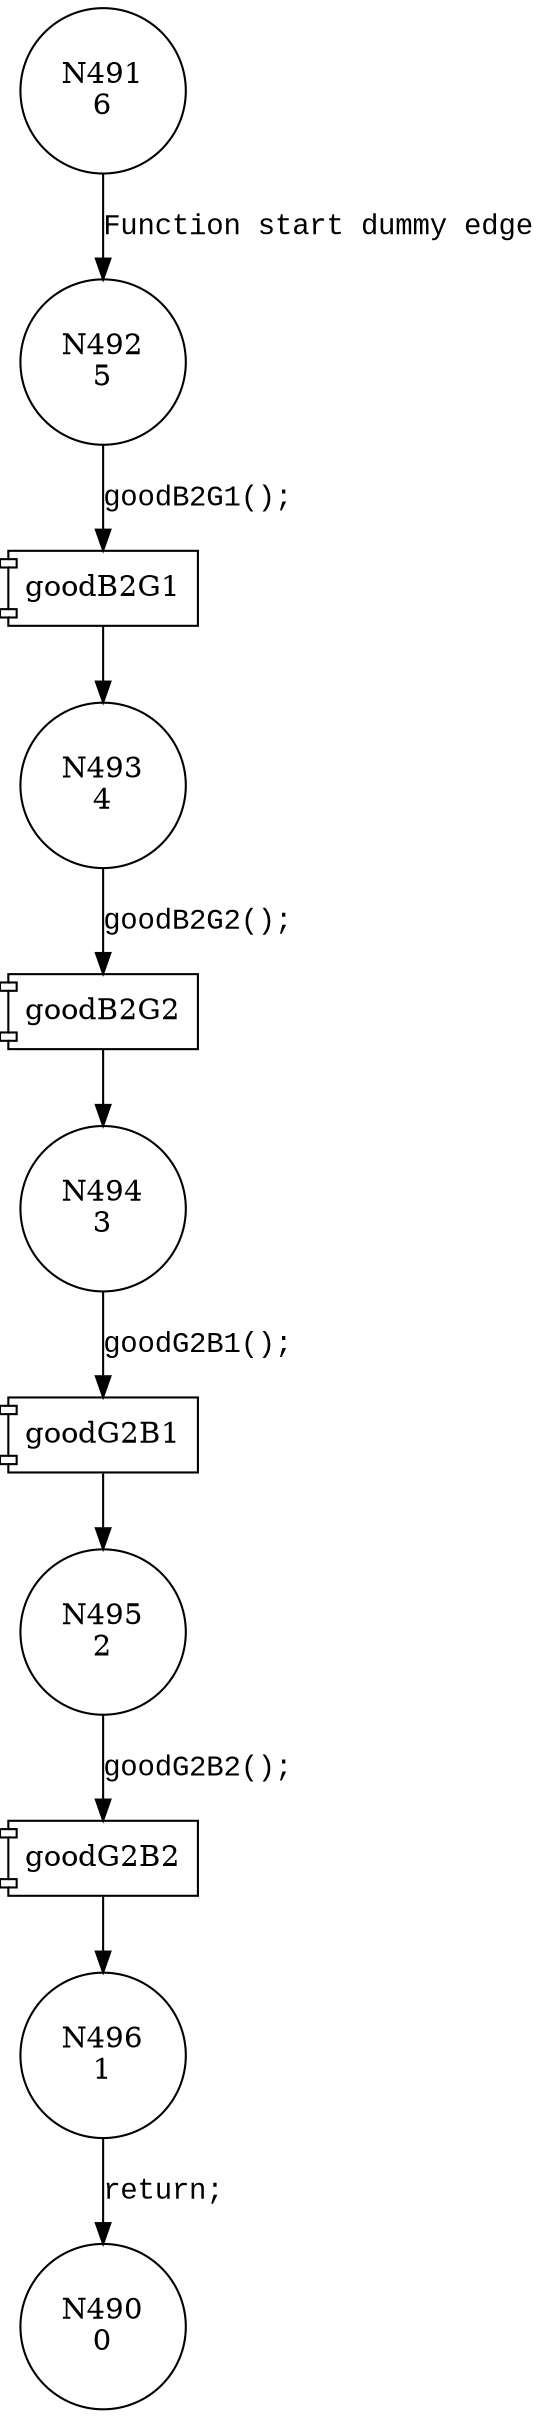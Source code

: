 digraph CWE126_Buffer_Overread__CWE129_connect_socket_13_good {
492 [shape="circle" label="N492\n5"]
493 [shape="circle" label="N493\n4"]
494 [shape="circle" label="N494\n3"]
495 [shape="circle" label="N495\n2"]
496 [shape="circle" label="N496\n1"]
491 [shape="circle" label="N491\n6"]
490 [shape="circle" label="N490\n0"]
100021 [shape="component" label="goodB2G1"]
492 -> 100021 [label="goodB2G1();" fontname="Courier New"]
100021 -> 493 [label="" fontname="Courier New"]
100022 [shape="component" label="goodB2G2"]
493 -> 100022 [label="goodB2G2();" fontname="Courier New"]
100022 -> 494 [label="" fontname="Courier New"]
100023 [shape="component" label="goodG2B1"]
494 -> 100023 [label="goodG2B1();" fontname="Courier New"]
100023 -> 495 [label="" fontname="Courier New"]
100024 [shape="component" label="goodG2B2"]
495 -> 100024 [label="goodG2B2();" fontname="Courier New"]
100024 -> 496 [label="" fontname="Courier New"]
491 -> 492 [label="Function start dummy edge" fontname="Courier New"]
496 -> 490 [label="return;" fontname="Courier New"]
}